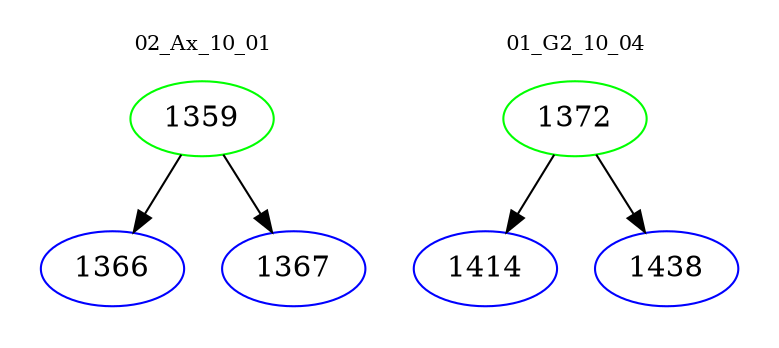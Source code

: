 digraph{
subgraph cluster_0 {
color = white
label = "02_Ax_10_01";
fontsize=10;
T0_1359 [label="1359", color="green"]
T0_1359 -> T0_1366 [color="black"]
T0_1366 [label="1366", color="blue"]
T0_1359 -> T0_1367 [color="black"]
T0_1367 [label="1367", color="blue"]
}
subgraph cluster_1 {
color = white
label = "01_G2_10_04";
fontsize=10;
T1_1372 [label="1372", color="green"]
T1_1372 -> T1_1414 [color="black"]
T1_1414 [label="1414", color="blue"]
T1_1372 -> T1_1438 [color="black"]
T1_1438 [label="1438", color="blue"]
}
}
